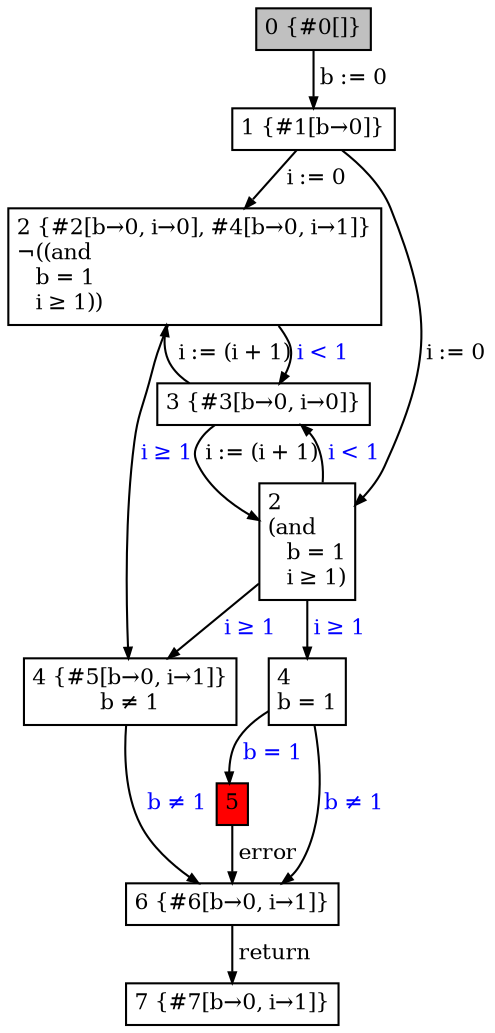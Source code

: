 digraph {
	ranksep=0.10
	nodesep=0.12
	node[fontsize=10.5,shape=box,height=0.02,width=0.02,margin="0.05,0.05"]
	edge[fontsize=10.5,arrowsize=0.5]

	0 [label="0 {#0[]}",style=filled,fillcolor=gray]
	1 [label="1 {#1[b→0]}"]
	2 [label="3 {#3[b→0, i→0]}"]
	3 [label="2 {#2[b→0, i→0], #4[b→0, i→1]}\l&not;((and\l   b = 1\l   i ≥ 1))\l"]
	4 [label="7 {#7[b→0, i→1]}"]
	5 [label="6 {#6[b→0, i→1]}"]
	6 [label="4\lb = 1"]
	7 [label="4 {#5[b→0, i→1]}\lb ≠ 1"]
	8 [label="5",style=filled,fillcolor=red]
	9 [label="2\l(and\l   b = 1\l   i ≥ 1)\l"]


	9->7[label=" i ≥ 1",fontcolor="#0000FF"]
	8->5[label=" error"]
	0->1[label=" b := 0"]
	1->9[label=" i := 0"]
	9->6[label=" i ≥ 1",fontcolor="#0000FF"]
	7->5[label=" b ≠ 1",fontcolor="#0000FF"]
	2->9[label=" i := (i + 1)"]
	2->3[label=" i := (i + 1)"]
	5->4[label=" return"]
	3->2[label=" i < 1",fontcolor="#0000FF"]
	9->2[label=" i < 1",fontcolor="#0000FF"]
	6->5[label=" b ≠ 1",fontcolor="#0000FF"]
	6->8[label=" b = 1",fontcolor="#0000FF"]
	3->7[label=" i ≥ 1",fontcolor="#0000FF"]
	1->3[label=" i := 0"]
}